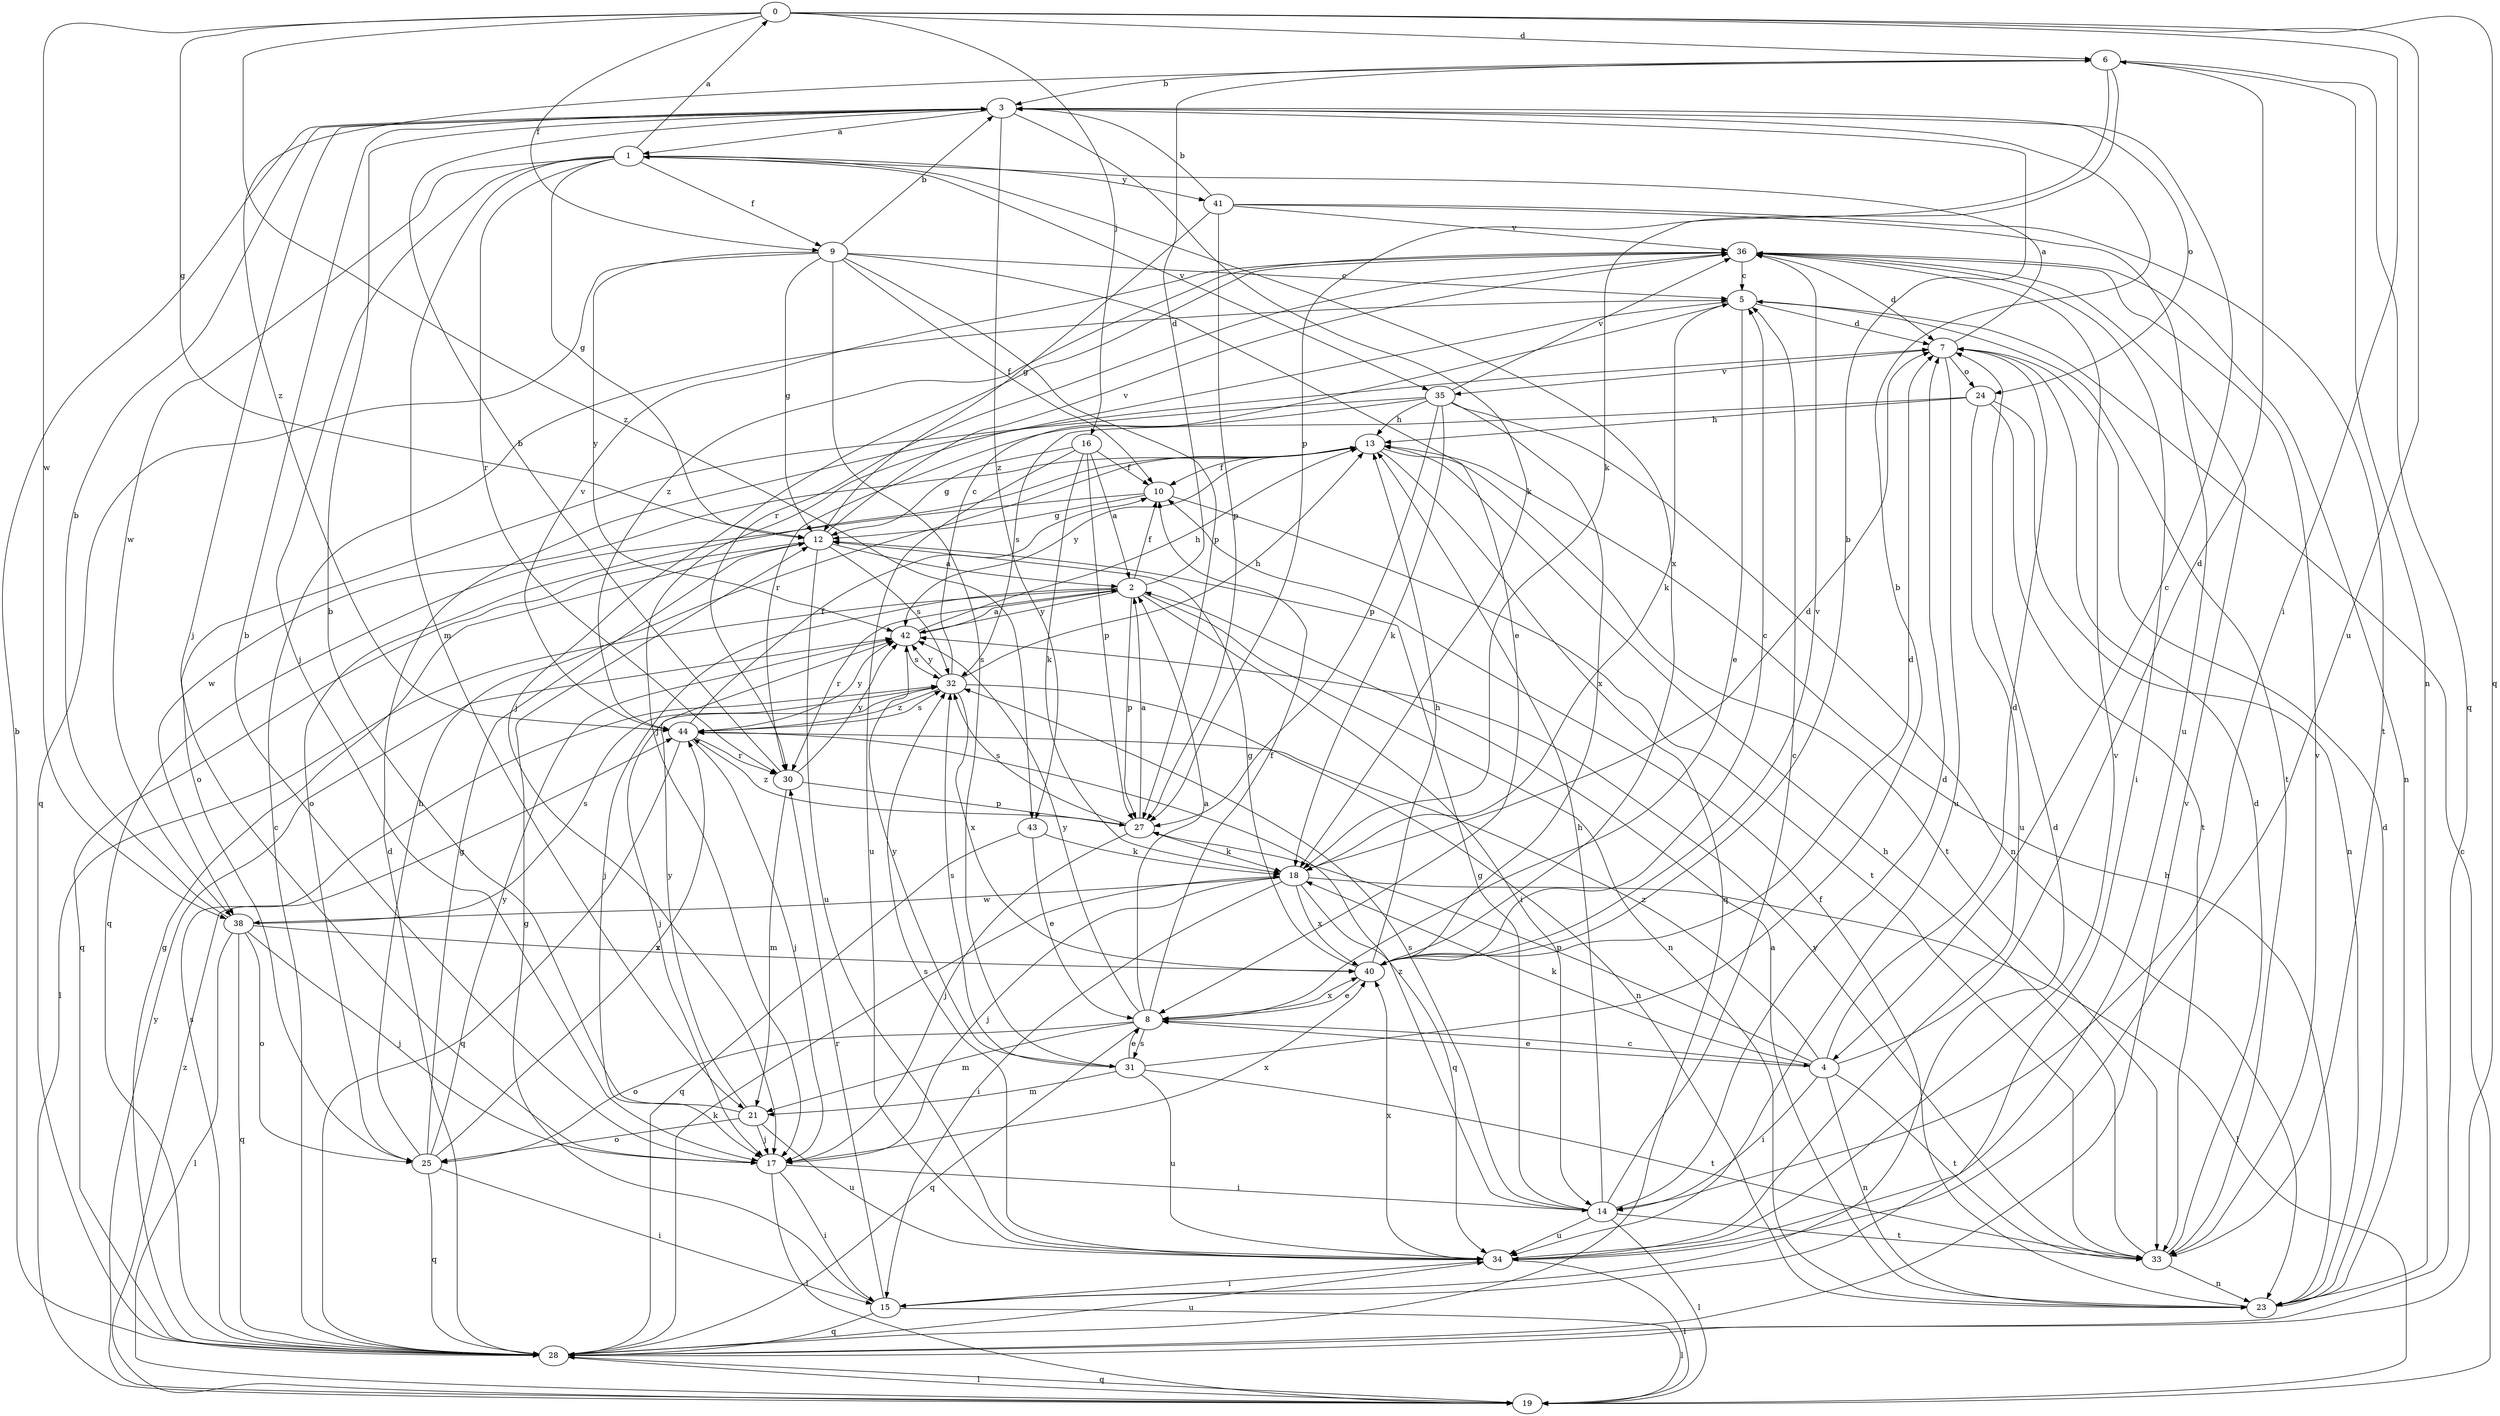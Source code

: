 strict digraph  {
0;
1;
2;
3;
4;
5;
6;
7;
8;
9;
10;
12;
13;
14;
15;
16;
17;
18;
19;
21;
23;
24;
25;
27;
28;
30;
31;
32;
33;
34;
35;
36;
38;
40;
41;
42;
43;
44;
0 -> 6  [label=d];
0 -> 9  [label=f];
0 -> 12  [label=g];
0 -> 14  [label=i];
0 -> 16  [label=j];
0 -> 28  [label=q];
0 -> 34  [label=u];
0 -> 38  [label=w];
0 -> 43  [label=z];
1 -> 0  [label=a];
1 -> 9  [label=f];
1 -> 12  [label=g];
1 -> 17  [label=j];
1 -> 21  [label=m];
1 -> 30  [label=r];
1 -> 35  [label=v];
1 -> 38  [label=w];
1 -> 40  [label=x];
1 -> 41  [label=y];
2 -> 6  [label=d];
2 -> 10  [label=f];
2 -> 14  [label=i];
2 -> 17  [label=j];
2 -> 19  [label=l];
2 -> 23  [label=n];
2 -> 27  [label=p];
2 -> 30  [label=r];
2 -> 42  [label=y];
3 -> 1  [label=a];
3 -> 4  [label=c];
3 -> 17  [label=j];
3 -> 18  [label=k];
3 -> 24  [label=o];
3 -> 43  [label=z];
4 -> 6  [label=d];
4 -> 7  [label=d];
4 -> 8  [label=e];
4 -> 14  [label=i];
4 -> 18  [label=k];
4 -> 23  [label=n];
4 -> 27  [label=p];
4 -> 33  [label=t];
4 -> 44  [label=z];
5 -> 7  [label=d];
5 -> 8  [label=e];
5 -> 17  [label=j];
5 -> 18  [label=k];
5 -> 33  [label=t];
6 -> 3  [label=b];
6 -> 18  [label=k];
6 -> 23  [label=n];
6 -> 27  [label=p];
6 -> 28  [label=q];
6 -> 44  [label=z];
7 -> 1  [label=a];
7 -> 24  [label=o];
7 -> 34  [label=u];
7 -> 35  [label=v];
8 -> 2  [label=a];
8 -> 4  [label=c];
8 -> 10  [label=f];
8 -> 21  [label=m];
8 -> 25  [label=o];
8 -> 28  [label=q];
8 -> 31  [label=s];
8 -> 40  [label=x];
8 -> 42  [label=y];
9 -> 3  [label=b];
9 -> 5  [label=c];
9 -> 8  [label=e];
9 -> 10  [label=f];
9 -> 12  [label=g];
9 -> 27  [label=p];
9 -> 28  [label=q];
9 -> 31  [label=s];
9 -> 42  [label=y];
10 -> 12  [label=g];
10 -> 28  [label=q];
10 -> 33  [label=t];
12 -> 2  [label=a];
12 -> 28  [label=q];
12 -> 32  [label=s];
12 -> 34  [label=u];
12 -> 36  [label=v];
13 -> 10  [label=f];
13 -> 25  [label=o];
13 -> 28  [label=q];
13 -> 33  [label=t];
13 -> 38  [label=w];
13 -> 42  [label=y];
14 -> 5  [label=c];
14 -> 7  [label=d];
14 -> 12  [label=g];
14 -> 13  [label=h];
14 -> 19  [label=l];
14 -> 32  [label=s];
14 -> 33  [label=t];
14 -> 34  [label=u];
14 -> 44  [label=z];
15 -> 7  [label=d];
15 -> 12  [label=g];
15 -> 19  [label=l];
15 -> 28  [label=q];
15 -> 30  [label=r];
16 -> 2  [label=a];
16 -> 10  [label=f];
16 -> 12  [label=g];
16 -> 18  [label=k];
16 -> 27  [label=p];
16 -> 34  [label=u];
17 -> 3  [label=b];
17 -> 14  [label=i];
17 -> 15  [label=i];
17 -> 19  [label=l];
17 -> 40  [label=x];
18 -> 7  [label=d];
18 -> 15  [label=i];
18 -> 17  [label=j];
18 -> 19  [label=l];
18 -> 34  [label=q];
18 -> 38  [label=w];
18 -> 40  [label=x];
19 -> 5  [label=c];
19 -> 28  [label=q];
19 -> 42  [label=y];
19 -> 44  [label=z];
21 -> 3  [label=b];
21 -> 17  [label=j];
21 -> 25  [label=o];
21 -> 34  [label=u];
21 -> 42  [label=y];
23 -> 2  [label=a];
23 -> 7  [label=d];
23 -> 10  [label=f];
23 -> 13  [label=h];
24 -> 13  [label=h];
24 -> 23  [label=n];
24 -> 32  [label=s];
24 -> 33  [label=t];
24 -> 34  [label=u];
25 -> 12  [label=g];
25 -> 13  [label=h];
25 -> 15  [label=i];
25 -> 28  [label=q];
25 -> 42  [label=y];
25 -> 44  [label=z];
27 -> 2  [label=a];
27 -> 17  [label=j];
27 -> 18  [label=k];
27 -> 32  [label=s];
27 -> 44  [label=z];
28 -> 3  [label=b];
28 -> 5  [label=c];
28 -> 7  [label=d];
28 -> 12  [label=g];
28 -> 18  [label=k];
28 -> 19  [label=l];
28 -> 32  [label=s];
28 -> 34  [label=u];
28 -> 36  [label=v];
30 -> 3  [label=b];
30 -> 21  [label=m];
30 -> 27  [label=p];
30 -> 42  [label=y];
31 -> 3  [label=b];
31 -> 8  [label=e];
31 -> 21  [label=m];
31 -> 32  [label=s];
31 -> 33  [label=t];
31 -> 34  [label=u];
31 -> 42  [label=y];
32 -> 5  [label=c];
32 -> 13  [label=h];
32 -> 17  [label=j];
32 -> 23  [label=n];
32 -> 40  [label=x];
32 -> 42  [label=y];
32 -> 44  [label=z];
33 -> 7  [label=d];
33 -> 13  [label=h];
33 -> 23  [label=n];
33 -> 36  [label=v];
33 -> 42  [label=y];
34 -> 15  [label=i];
34 -> 19  [label=l];
34 -> 32  [label=s];
34 -> 36  [label=v];
34 -> 40  [label=x];
35 -> 13  [label=h];
35 -> 18  [label=k];
35 -> 23  [label=n];
35 -> 25  [label=o];
35 -> 27  [label=p];
35 -> 30  [label=r];
35 -> 36  [label=v];
35 -> 40  [label=x];
36 -> 5  [label=c];
36 -> 7  [label=d];
36 -> 15  [label=i];
36 -> 17  [label=j];
36 -> 23  [label=n];
36 -> 30  [label=r];
36 -> 44  [label=z];
38 -> 3  [label=b];
38 -> 17  [label=j];
38 -> 19  [label=l];
38 -> 25  [label=o];
38 -> 28  [label=q];
38 -> 32  [label=s];
38 -> 40  [label=x];
40 -> 3  [label=b];
40 -> 5  [label=c];
40 -> 7  [label=d];
40 -> 8  [label=e];
40 -> 12  [label=g];
40 -> 13  [label=h];
40 -> 36  [label=v];
41 -> 3  [label=b];
41 -> 12  [label=g];
41 -> 27  [label=p];
41 -> 33  [label=t];
41 -> 34  [label=u];
41 -> 36  [label=v];
42 -> 2  [label=a];
42 -> 13  [label=h];
42 -> 32  [label=s];
43 -> 8  [label=e];
43 -> 18  [label=k];
43 -> 28  [label=q];
44 -> 10  [label=f];
44 -> 17  [label=j];
44 -> 28  [label=q];
44 -> 30  [label=r];
44 -> 32  [label=s];
44 -> 36  [label=v];
44 -> 42  [label=y];
}
